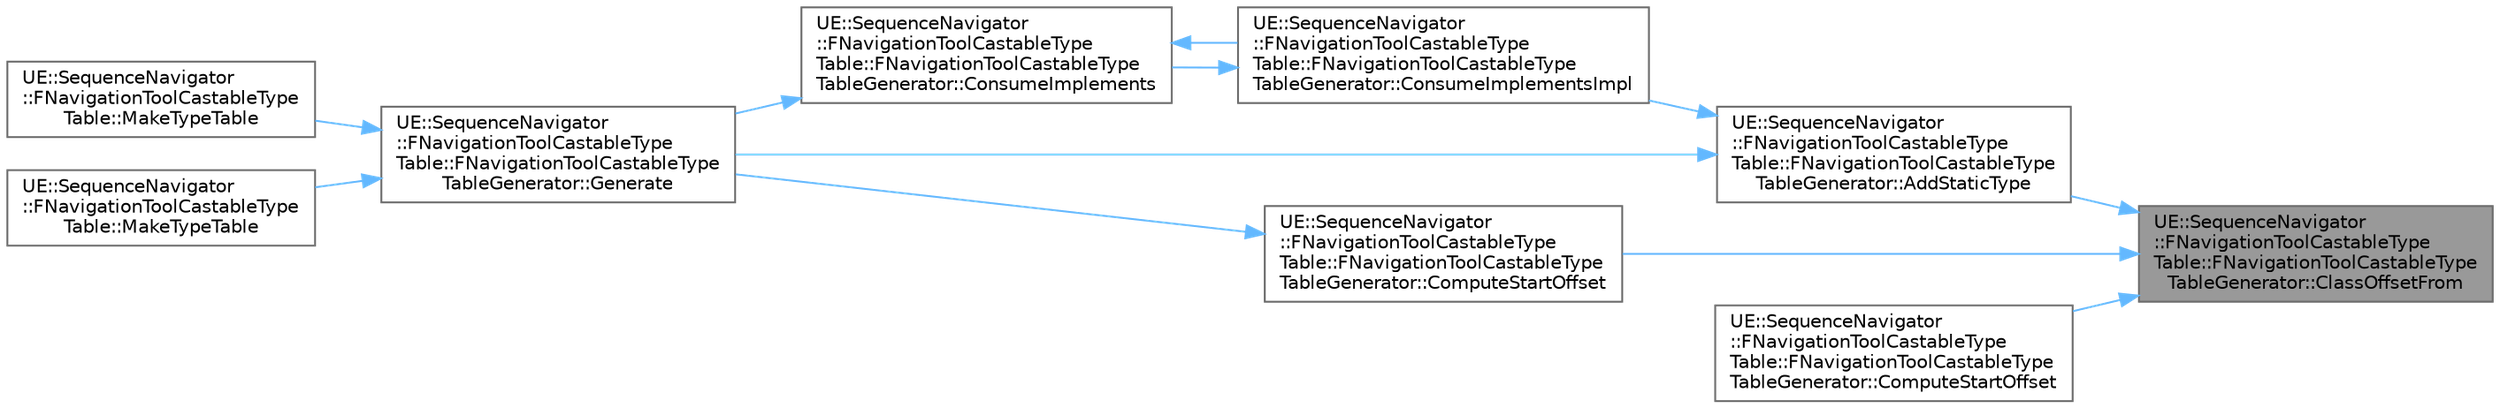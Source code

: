 digraph "UE::SequenceNavigator::FNavigationToolCastableTypeTable::FNavigationToolCastableTypeTableGenerator::ClassOffsetFrom"
{
 // INTERACTIVE_SVG=YES
 // LATEX_PDF_SIZE
  bgcolor="transparent";
  edge [fontname=Helvetica,fontsize=10,labelfontname=Helvetica,labelfontsize=10];
  node [fontname=Helvetica,fontsize=10,shape=box,height=0.2,width=0.4];
  rankdir="RL";
  Node1 [id="Node000001",label="UE::SequenceNavigator\l::FNavigationToolCastableType\lTable::FNavigationToolCastableType\lTableGenerator::ClassOffsetFrom",height=0.2,width=0.4,color="gray40", fillcolor="grey60", style="filled", fontcolor="black",tooltip="Compute the ptr offset from one class to another in an inheritance hierarchy."];
  Node1 -> Node2 [id="edge1_Node000001_Node000002",dir="back",color="steelblue1",style="solid",tooltip=" "];
  Node2 [id="Node000002",label="UE::SequenceNavigator\l::FNavigationToolCastableType\lTable::FNavigationToolCastableType\lTableGenerator::AddStaticType",height=0.2,width=0.4,color="grey40", fillcolor="white", style="filled",URL="$d7/d4d/structUE_1_1SequenceNavigator_1_1FNavigationToolCastableTypeTable_1_1FNavigationToolCastableTypeTableGenerator.html#a7a565b3f1bff943cf8b13ffe2aa21210",tooltip=" "];
  Node2 -> Node3 [id="edge2_Node000002_Node000003",dir="back",color="steelblue1",style="solid",tooltip=" "];
  Node3 [id="Node000003",label="UE::SequenceNavigator\l::FNavigationToolCastableType\lTable::FNavigationToolCastableType\lTableGenerator::ConsumeImplementsImpl",height=0.2,width=0.4,color="grey40", fillcolor="white", style="filled",URL="$d7/d4d/structUE_1_1SequenceNavigator_1_1FNavigationToolCastableTypeTable_1_1FNavigationToolCastableTypeTableGenerator.html#a37220138d9bccb16b55a8aaba546bc9a",tooltip=" "];
  Node3 -> Node4 [id="edge3_Node000003_Node000004",dir="back",color="steelblue1",style="solid",tooltip=" "];
  Node4 [id="Node000004",label="UE::SequenceNavigator\l::FNavigationToolCastableType\lTable::FNavigationToolCastableType\lTableGenerator::ConsumeImplements",height=0.2,width=0.4,color="grey40", fillcolor="white", style="filled",URL="$d7/d4d/structUE_1_1SequenceNavigator_1_1FNavigationToolCastableTypeTable_1_1FNavigationToolCastableTypeTableGenerator.html#ac3b102ce5a9516f18d975075f3adb5b1",tooltip=" "];
  Node4 -> Node3 [id="edge4_Node000004_Node000003",dir="back",color="steelblue1",style="solid",tooltip=" "];
  Node4 -> Node5 [id="edge5_Node000004_Node000005",dir="back",color="steelblue1",style="solid",tooltip=" "];
  Node5 [id="Node000005",label="UE::SequenceNavigator\l::FNavigationToolCastableType\lTable::FNavigationToolCastableType\lTableGenerator::Generate",height=0.2,width=0.4,color="grey40", fillcolor="white", style="filled",URL="$d7/d4d/structUE_1_1SequenceNavigator_1_1FNavigationToolCastableTypeTable_1_1FNavigationToolCastableTypeTableGenerator.html#a62039d013b2a971643c3c3dd2bf8aad7",tooltip="Generate the type table from a template type."];
  Node5 -> Node6 [id="edge6_Node000005_Node000006",dir="back",color="steelblue1",style="solid",tooltip=" "];
  Node6 [id="Node000006",label="UE::SequenceNavigator\l::FNavigationToolCastableType\lTable::MakeTypeTable",height=0.2,width=0.4,color="grey40", fillcolor="white", style="filled",URL="$d7/db7/structUE_1_1SequenceNavigator_1_1FNavigationToolCastableTypeTable.html#a7ee3a301c1b62911905c4c6f3f8d81c7",tooltip=" "];
  Node5 -> Node7 [id="edge7_Node000005_Node000007",dir="back",color="steelblue1",style="solid",tooltip=" "];
  Node7 [id="Node000007",label="UE::SequenceNavigator\l::FNavigationToolCastableType\lTable::MakeTypeTable",height=0.2,width=0.4,color="grey40", fillcolor="white", style="filled",URL="$d7/db7/structUE_1_1SequenceNavigator_1_1FNavigationToolCastableTypeTable.html#a89af48c972fa662072265bab5abfd6fd",tooltip=" "];
  Node2 -> Node5 [id="edge8_Node000002_Node000005",dir="back",color="steelblue1",style="solid",tooltip=" "];
  Node1 -> Node8 [id="edge9_Node000001_Node000008",dir="back",color="steelblue1",style="solid",tooltip=" "];
  Node8 [id="Node000008",label="UE::SequenceNavigator\l::FNavigationToolCastableType\lTable::FNavigationToolCastableType\lTableGenerator::ComputeStartOffset",height=0.2,width=0.4,color="grey40", fillcolor="white", style="filled",URL="$d7/d4d/structUE_1_1SequenceNavigator_1_1FNavigationToolCastableTypeTable_1_1FNavigationToolCastableTypeTableGenerator.html#a79a3cadca915f6fa961fc3a3ab5b1789",tooltip="Compute the start offset from an ICastable type to the root of T This offset is added to all other cl..."];
  Node8 -> Node5 [id="edge10_Node000008_Node000005",dir="back",color="steelblue1",style="solid",tooltip=" "];
  Node1 -> Node9 [id="edge11_Node000001_Node000009",dir="back",color="steelblue1",style="solid",tooltip=" "];
  Node9 [id="Node000009",label="UE::SequenceNavigator\l::FNavigationToolCastableType\lTable::FNavigationToolCastableType\lTableGenerator::ComputeStartOffset",height=0.2,width=0.4,color="grey40", fillcolor="white", style="filled",URL="$d7/d4d/structUE_1_1SequenceNavigator_1_1FNavigationToolCastableTypeTable_1_1FNavigationToolCastableTypeTableGenerator.html#a4249ca8455c74cc3cfb86ca1833bbcba",tooltip="Compute the start offset from an IDynamicExtension type to the root of T This offset is added to all ..."];
}
